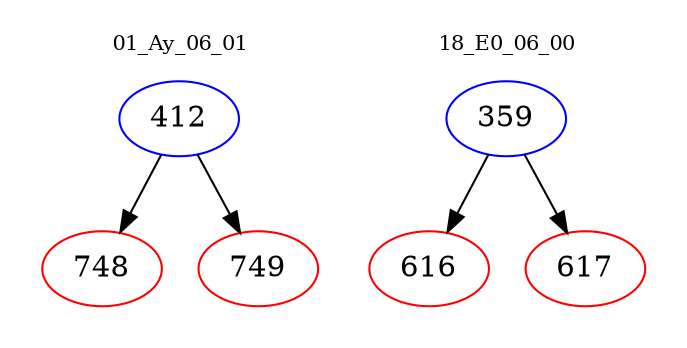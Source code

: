 digraph{
subgraph cluster_0 {
color = white
label = "01_Ay_06_01";
fontsize=10;
T0_412 [label="412", color="blue"]
T0_412 -> T0_748 [color="black"]
T0_748 [label="748", color="red"]
T0_412 -> T0_749 [color="black"]
T0_749 [label="749", color="red"]
}
subgraph cluster_1 {
color = white
label = "18_E0_06_00";
fontsize=10;
T1_359 [label="359", color="blue"]
T1_359 -> T1_616 [color="black"]
T1_616 [label="616", color="red"]
T1_359 -> T1_617 [color="black"]
T1_617 [label="617", color="red"]
}
}
